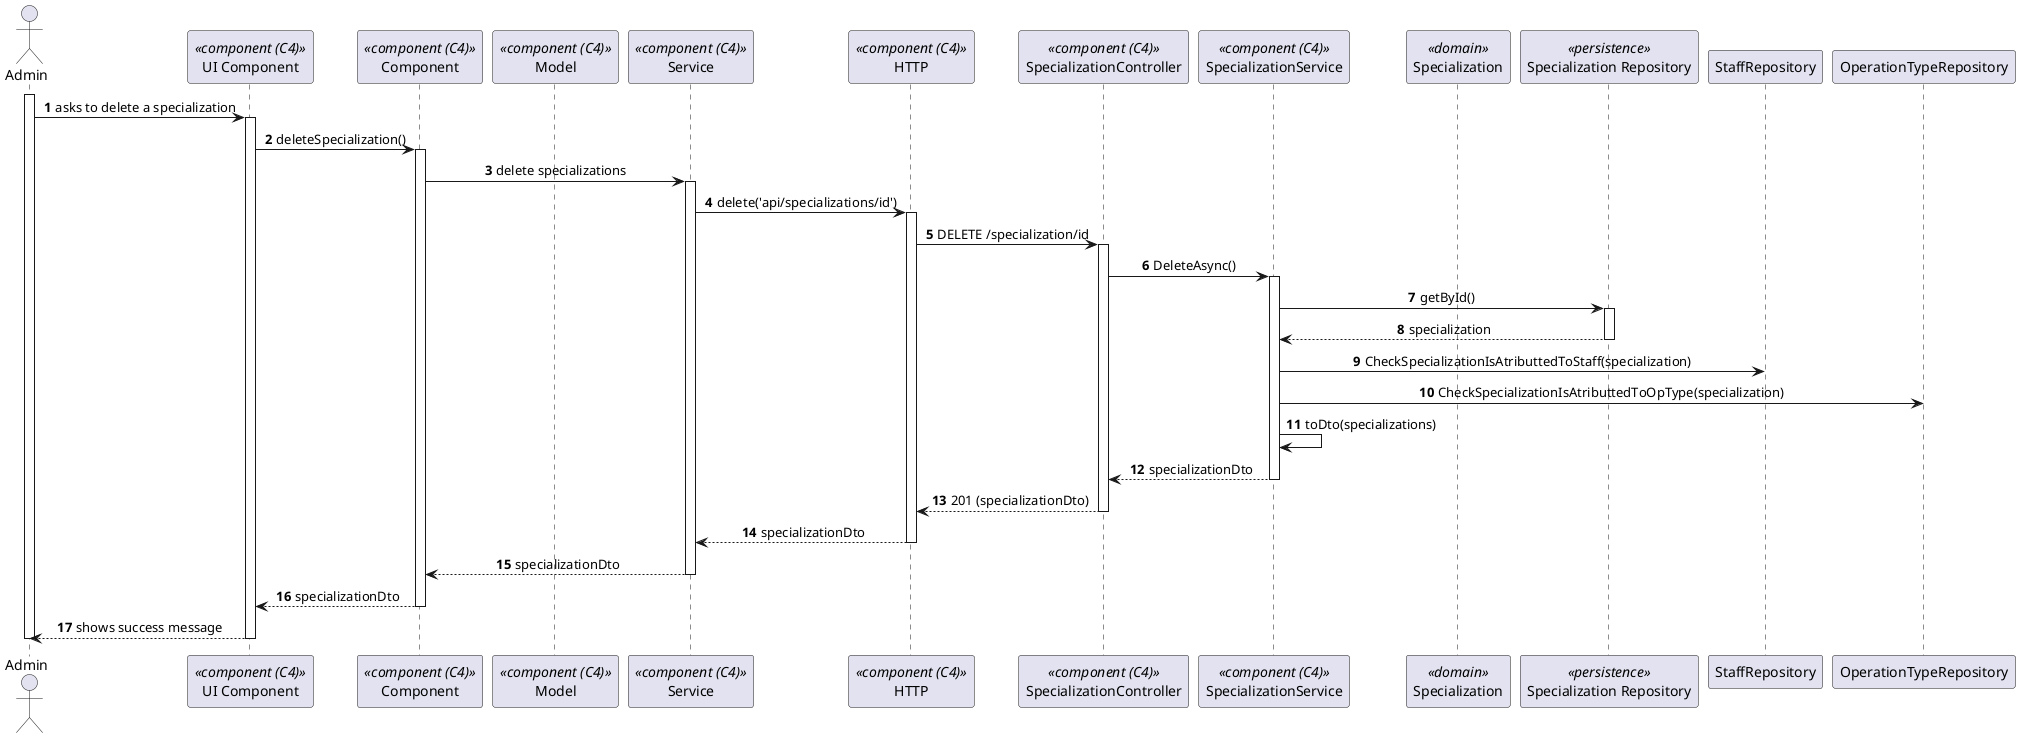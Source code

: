 @startuml process-view
autonumber
skinparam DefaultTextAlignment center
actor Admin as "Admin"
participant ComponentUI as "UI Component" <<component (C4)>>
participant Component as "Component" <<component (C4)>>
participant Model as "Model" <<component (C4)>>
participant Service as "Service" <<component (C4)>>
participant HTTP as "HTTP" <<component (C4)>>
participant SpecializationsController as "SpecializationController" <<component (C4)>>
participant SpecializationService as "SpecializationService" <<component (C4)>>
participant Specialization as "Specialization" <<domain>>
participant SpecializationRepo as "Specialization Repository" <<persistence>>

activate Admin

    Admin -> ComponentUI : asks to delete a specialization
    activate ComponentUI
    
        ComponentUI -> Component : deleteSpecialization()
        activate Component
            
            Component -> Service : delete specializations
            activate Service

                Service -> HTTP : delete('api/specializations/id')

                activate HTTP
                    HTTP -> SpecializationsController : DELETE /specialization/id

                    activate SpecializationsController

                    SpecializationsController -> SpecializationService : DeleteAsync()

                    activate SpecializationService 

                    SpecializationService -> SpecializationRepo : getById()

                    activate SpecializationRepo

                    SpecializationRepo --> SpecializationService : specialization

                    deactivate SpecializationRepo

                    SpecializationService -> StaffRepository : CheckSpecializationIsAtributtedToStaff(specialization)

                    SpecializationService -> OperationTypeRepository : CheckSpecializationIsAtributtedToOpType(specialization)

                    SpecializationService -> SpecializationService : toDto(specializations)

                    SpecializationService --> SpecializationsController : specializationDto

                    deactivate SpecializationService

                    SpecializationsController --> HTTP : 201 (specializationDto)

                    deactivate SpecializationsController

                    HTTP --> Service : specializationDto

                deactivate HTTP

                Service --> Component : specializationDto
            deactivate Service

            Component --> ComponentUI : specializationDto
        deactivate Component

    Admin <-- ComponentUI : shows success message
    deactivate ComponentUI

deactivate Admin

@enduml